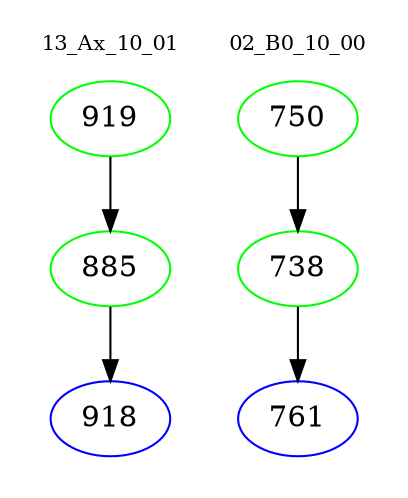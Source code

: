 digraph{
subgraph cluster_0 {
color = white
label = "13_Ax_10_01";
fontsize=10;
T0_919 [label="919", color="green"]
T0_919 -> T0_885 [color="black"]
T0_885 [label="885", color="green"]
T0_885 -> T0_918 [color="black"]
T0_918 [label="918", color="blue"]
}
subgraph cluster_1 {
color = white
label = "02_B0_10_00";
fontsize=10;
T1_750 [label="750", color="green"]
T1_750 -> T1_738 [color="black"]
T1_738 [label="738", color="green"]
T1_738 -> T1_761 [color="black"]
T1_761 [label="761", color="blue"]
}
}
